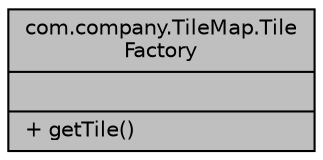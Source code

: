 digraph "com.company.TileMap.TileFactory"
{
 // LATEX_PDF_SIZE
  edge [fontname="Helvetica",fontsize="10",labelfontname="Helvetica",labelfontsize="10"];
  node [fontname="Helvetica",fontsize="10",shape=record];
  Node1 [label="{com.company.TileMap.Tile\lFactory\n||+ getTile()\l}",height=0.2,width=0.4,color="black", fillcolor="grey75", style="filled", fontcolor="black",tooltip="Descrie fabrica de Tile-uri."];
}
